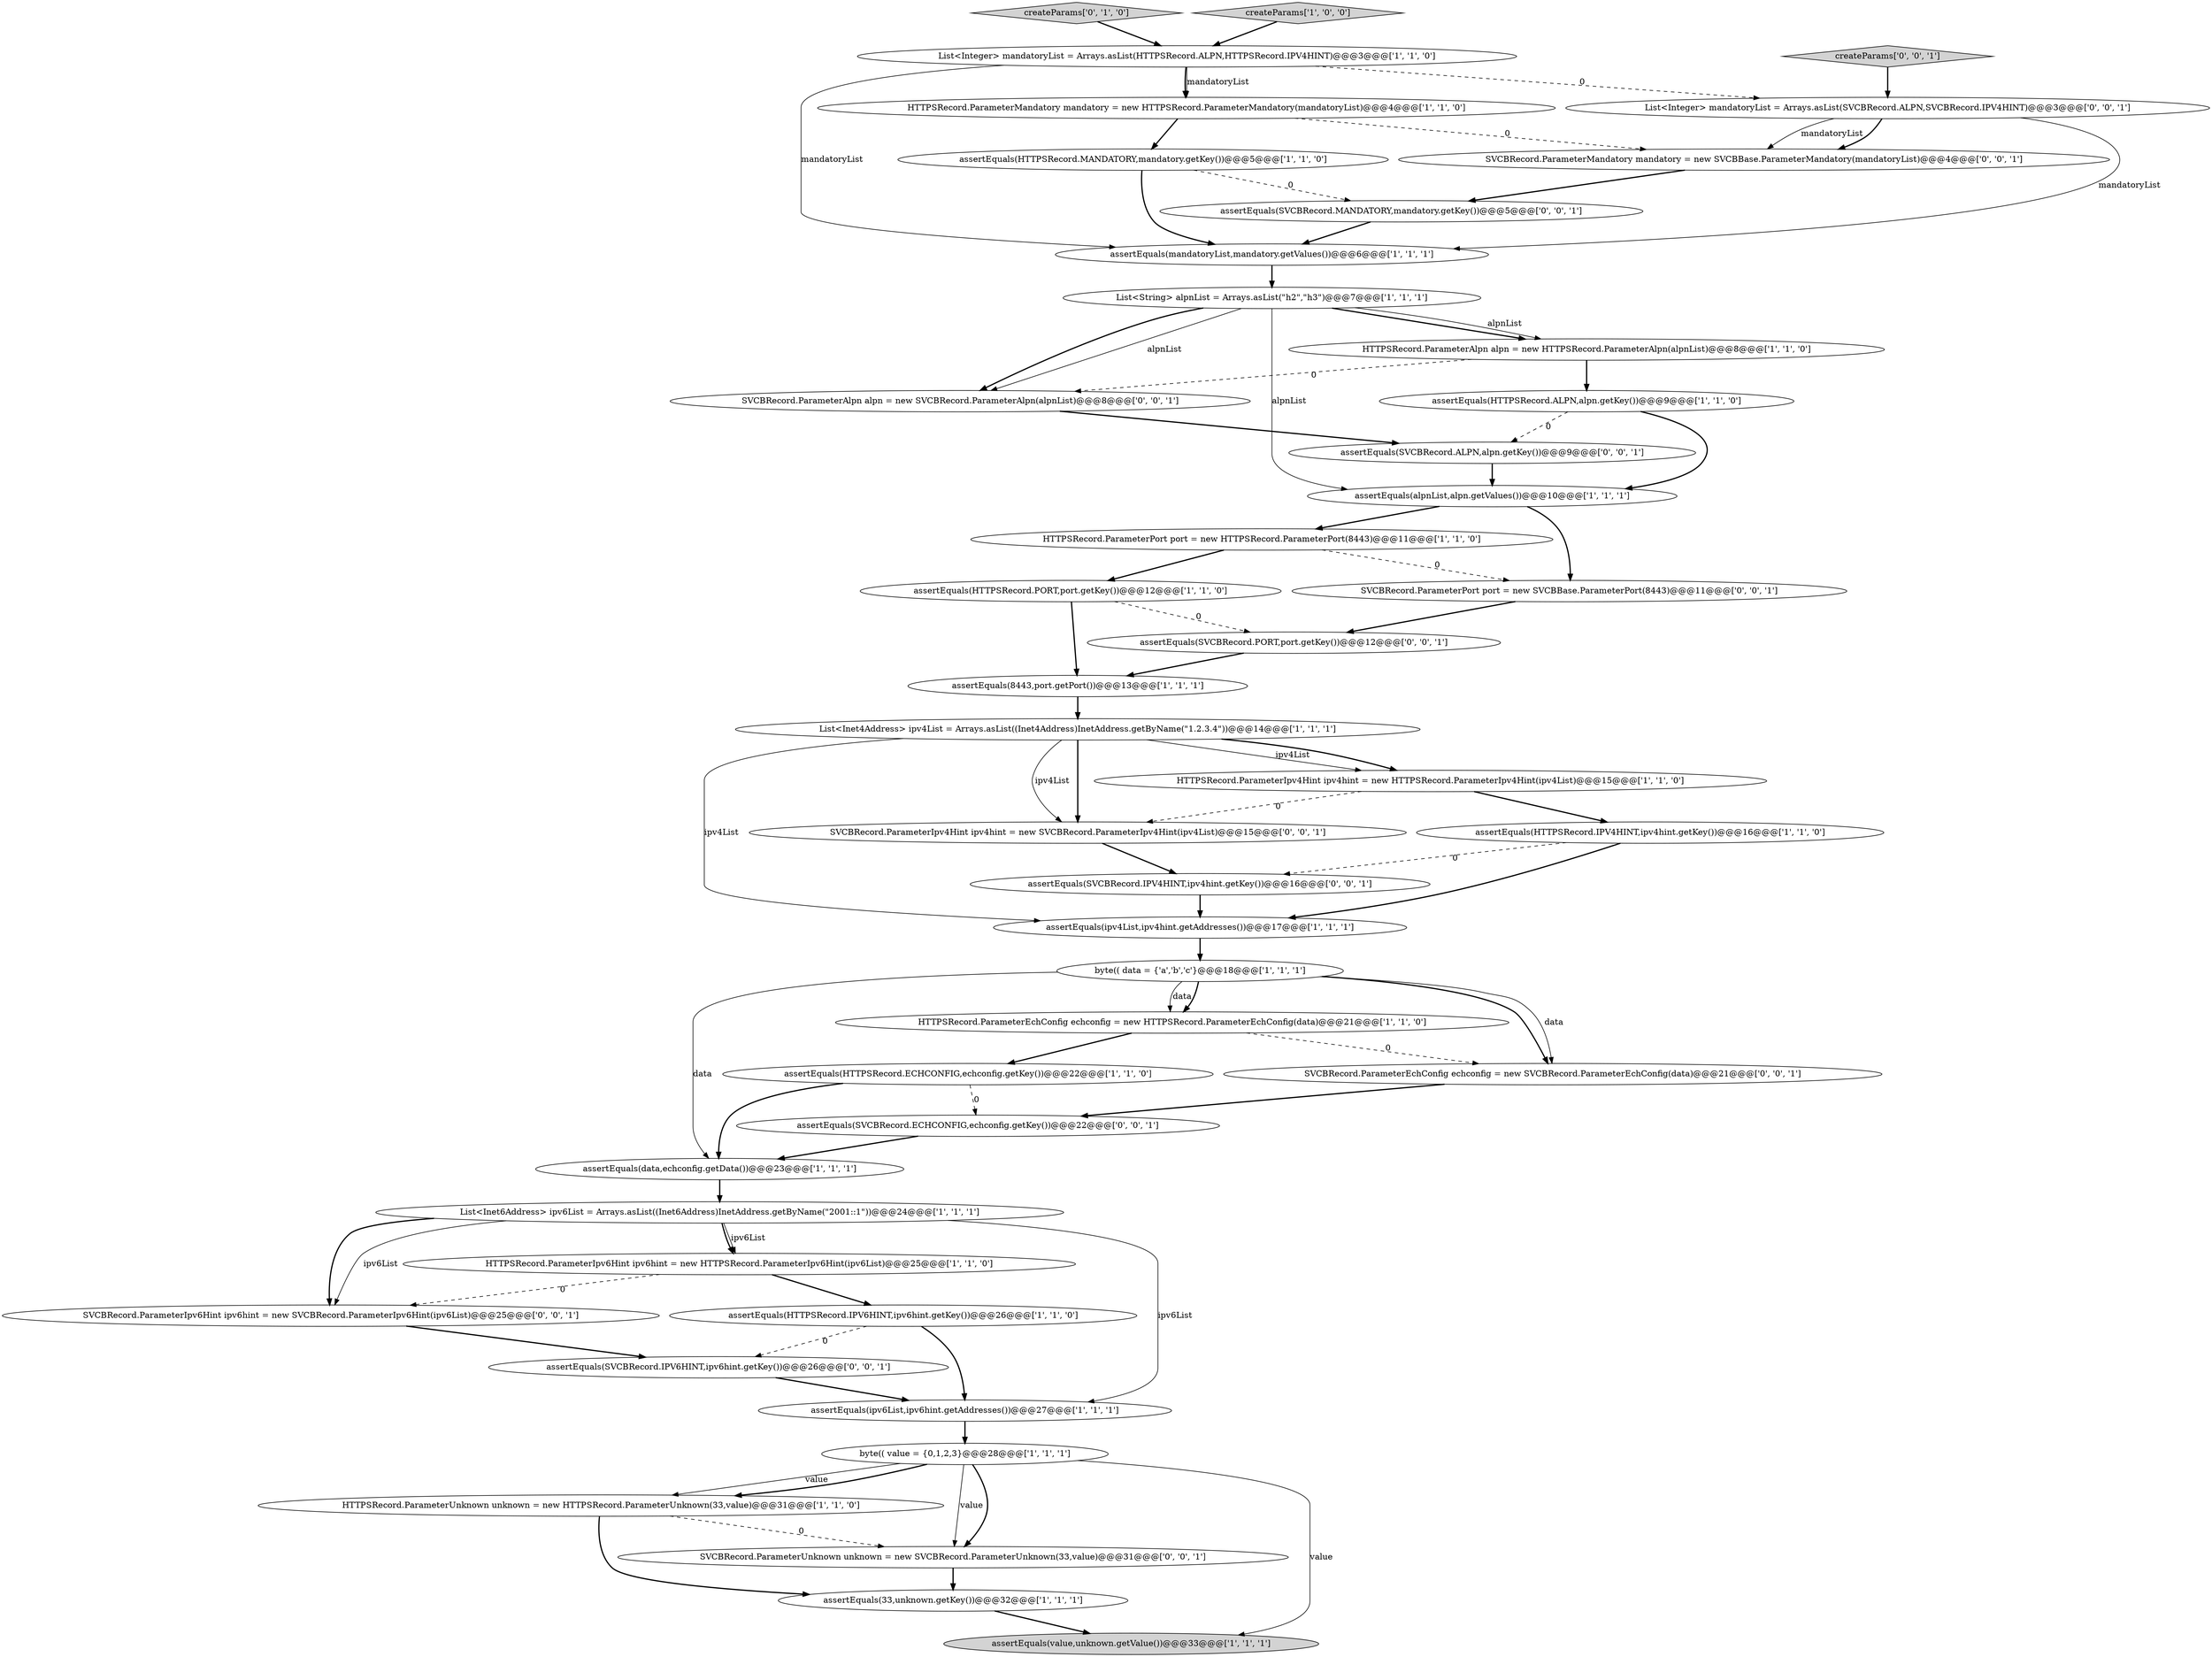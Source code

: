 digraph {
10 [style = filled, label = "assertEquals(ipv4List,ipv4hint.getAddresses())@@@17@@@['1', '1', '1']", fillcolor = white, shape = ellipse image = "AAA0AAABBB1BBB"];
36 [style = filled, label = "assertEquals(SVCBRecord.ALPN,alpn.getKey())@@@9@@@['0', '0', '1']", fillcolor = white, shape = ellipse image = "AAA0AAABBB3BBB"];
42 [style = filled, label = "SVCBRecord.ParameterIpv6Hint ipv6hint = new SVCBRecord.ParameterIpv6Hint(ipv6List)@@@25@@@['0', '0', '1']", fillcolor = white, shape = ellipse image = "AAA0AAABBB3BBB"];
15 [style = filled, label = "HTTPSRecord.ParameterUnknown unknown = new HTTPSRecord.ParameterUnknown(33,value)@@@31@@@['1', '1', '0']", fillcolor = white, shape = ellipse image = "AAA0AAABBB1BBB"];
22 [style = filled, label = "HTTPSRecord.ParameterIpv6Hint ipv6hint = new HTTPSRecord.ParameterIpv6Hint(ipv6List)@@@25@@@['1', '1', '0']", fillcolor = white, shape = ellipse image = "AAA0AAABBB1BBB"];
26 [style = filled, label = "HTTPSRecord.ParameterPort port = new HTTPSRecord.ParameterPort(8443)@@@11@@@['1', '1', '0']", fillcolor = white, shape = ellipse image = "AAA0AAABBB1BBB"];
28 [style = filled, label = "createParams['0', '1', '0']", fillcolor = lightgray, shape = diamond image = "AAA0AAABBB2BBB"];
21 [style = filled, label = "assertEquals(HTTPSRecord.ALPN,alpn.getKey())@@@9@@@['1', '1', '0']", fillcolor = white, shape = ellipse image = "AAA0AAABBB1BBB"];
0 [style = filled, label = "assertEquals(HTTPSRecord.IPV6HINT,ipv6hint.getKey())@@@26@@@['1', '1', '0']", fillcolor = white, shape = ellipse image = "AAA0AAABBB1BBB"];
41 [style = filled, label = "SVCBRecord.ParameterAlpn alpn = new SVCBRecord.ParameterAlpn(alpnList)@@@8@@@['0', '0', '1']", fillcolor = white, shape = ellipse image = "AAA0AAABBB3BBB"];
34 [style = filled, label = "assertEquals(SVCBRecord.MANDATORY,mandatory.getKey())@@@5@@@['0', '0', '1']", fillcolor = white, shape = ellipse image = "AAA0AAABBB3BBB"];
32 [style = filled, label = "assertEquals(SVCBRecord.IPV4HINT,ipv4hint.getKey())@@@16@@@['0', '0', '1']", fillcolor = white, shape = ellipse image = "AAA0AAABBB3BBB"];
40 [style = filled, label = "SVCBRecord.ParameterUnknown unknown = new SVCBRecord.ParameterUnknown(33,value)@@@31@@@['0', '0', '1']", fillcolor = white, shape = ellipse image = "AAA0AAABBB3BBB"];
3 [style = filled, label = "List<Integer> mandatoryList = Arrays.asList(HTTPSRecord.ALPN,HTTPSRecord.IPV4HINT)@@@3@@@['1', '1', '0']", fillcolor = white, shape = ellipse image = "AAA0AAABBB1BBB"];
4 [style = filled, label = "assertEquals(HTTPSRecord.MANDATORY,mandatory.getKey())@@@5@@@['1', '1', '0']", fillcolor = white, shape = ellipse image = "AAA0AAABBB1BBB"];
37 [style = filled, label = "SVCBRecord.ParameterMandatory mandatory = new SVCBBase.ParameterMandatory(mandatoryList)@@@4@@@['0', '0', '1']", fillcolor = white, shape = ellipse image = "AAA0AAABBB3BBB"];
33 [style = filled, label = "assertEquals(SVCBRecord.ECHCONFIG,echconfig.getKey())@@@22@@@['0', '0', '1']", fillcolor = white, shape = ellipse image = "AAA0AAABBB3BBB"];
16 [style = filled, label = "byte(( data = {'a','b','c'}@@@18@@@['1', '1', '1']", fillcolor = white, shape = ellipse image = "AAA0AAABBB1BBB"];
19 [style = filled, label = "assertEquals(data,echconfig.getData())@@@23@@@['1', '1', '1']", fillcolor = white, shape = ellipse image = "AAA0AAABBB1BBB"];
13 [style = filled, label = "createParams['1', '0', '0']", fillcolor = lightgray, shape = diamond image = "AAA0AAABBB1BBB"];
14 [style = filled, label = "assertEquals(HTTPSRecord.ECHCONFIG,echconfig.getKey())@@@22@@@['1', '1', '0']", fillcolor = white, shape = ellipse image = "AAA0AAABBB1BBB"];
38 [style = filled, label = "createParams['0', '0', '1']", fillcolor = lightgray, shape = diamond image = "AAA0AAABBB3BBB"];
2 [style = filled, label = "assertEquals(HTTPSRecord.PORT,port.getKey())@@@12@@@['1', '1', '0']", fillcolor = white, shape = ellipse image = "AAA0AAABBB1BBB"];
11 [style = filled, label = "HTTPSRecord.ParameterMandatory mandatory = new HTTPSRecord.ParameterMandatory(mandatoryList)@@@4@@@['1', '1', '0']", fillcolor = white, shape = ellipse image = "AAA0AAABBB1BBB"];
12 [style = filled, label = "assertEquals(33,unknown.getKey())@@@32@@@['1', '1', '1']", fillcolor = white, shape = ellipse image = "AAA0AAABBB1BBB"];
31 [style = filled, label = "SVCBRecord.ParameterPort port = new SVCBBase.ParameterPort(8443)@@@11@@@['0', '0', '1']", fillcolor = white, shape = ellipse image = "AAA0AAABBB3BBB"];
7 [style = filled, label = "assertEquals(8443,port.getPort())@@@13@@@['1', '1', '1']", fillcolor = white, shape = ellipse image = "AAA0AAABBB1BBB"];
18 [style = filled, label = "assertEquals(value,unknown.getValue())@@@33@@@['1', '1', '1']", fillcolor = lightgray, shape = ellipse image = "AAA0AAABBB1BBB"];
8 [style = filled, label = "List<Inet6Address> ipv6List = Arrays.asList((Inet6Address)InetAddress.getByName(\"2001::1\"))@@@24@@@['1', '1', '1']", fillcolor = white, shape = ellipse image = "AAA0AAABBB1BBB"];
25 [style = filled, label = "assertEquals(alpnList,alpn.getValues())@@@10@@@['1', '1', '1']", fillcolor = white, shape = ellipse image = "AAA0AAABBB1BBB"];
39 [style = filled, label = "assertEquals(SVCBRecord.IPV6HINT,ipv6hint.getKey())@@@26@@@['0', '0', '1']", fillcolor = white, shape = ellipse image = "AAA0AAABBB3BBB"];
1 [style = filled, label = "HTTPSRecord.ParameterEchConfig echconfig = new HTTPSRecord.ParameterEchConfig(data)@@@21@@@['1', '1', '0']", fillcolor = white, shape = ellipse image = "AAA0AAABBB1BBB"];
5 [style = filled, label = "HTTPSRecord.ParameterAlpn alpn = new HTTPSRecord.ParameterAlpn(alpnList)@@@8@@@['1', '1', '0']", fillcolor = white, shape = ellipse image = "AAA0AAABBB1BBB"];
30 [style = filled, label = "assertEquals(SVCBRecord.PORT,port.getKey())@@@12@@@['0', '0', '1']", fillcolor = white, shape = ellipse image = "AAA0AAABBB3BBB"];
17 [style = filled, label = "List<String> alpnList = Arrays.asList(\"h2\",\"h3\")@@@7@@@['1', '1', '1']", fillcolor = white, shape = ellipse image = "AAA0AAABBB1BBB"];
29 [style = filled, label = "SVCBRecord.ParameterEchConfig echconfig = new SVCBRecord.ParameterEchConfig(data)@@@21@@@['0', '0', '1']", fillcolor = white, shape = ellipse image = "AAA0AAABBB3BBB"];
20 [style = filled, label = "assertEquals(ipv6List,ipv6hint.getAddresses())@@@27@@@['1', '1', '1']", fillcolor = white, shape = ellipse image = "AAA0AAABBB1BBB"];
6 [style = filled, label = "assertEquals(mandatoryList,mandatory.getValues())@@@6@@@['1', '1', '1']", fillcolor = white, shape = ellipse image = "AAA0AAABBB1BBB"];
35 [style = filled, label = "SVCBRecord.ParameterIpv4Hint ipv4hint = new SVCBRecord.ParameterIpv4Hint(ipv4List)@@@15@@@['0', '0', '1']", fillcolor = white, shape = ellipse image = "AAA0AAABBB3BBB"];
9 [style = filled, label = "byte(( value = {0,1,2,3}@@@28@@@['1', '1', '1']", fillcolor = white, shape = ellipse image = "AAA0AAABBB1BBB"];
23 [style = filled, label = "assertEquals(HTTPSRecord.IPV4HINT,ipv4hint.getKey())@@@16@@@['1', '1', '0']", fillcolor = white, shape = ellipse image = "AAA0AAABBB1BBB"];
43 [style = filled, label = "List<Integer> mandatoryList = Arrays.asList(SVCBRecord.ALPN,SVCBRecord.IPV4HINT)@@@3@@@['0', '0', '1']", fillcolor = white, shape = ellipse image = "AAA0AAABBB3BBB"];
27 [style = filled, label = "HTTPSRecord.ParameterIpv4Hint ipv4hint = new HTTPSRecord.ParameterIpv4Hint(ipv4List)@@@15@@@['1', '1', '0']", fillcolor = white, shape = ellipse image = "AAA0AAABBB1BBB"];
24 [style = filled, label = "List<Inet4Address> ipv4List = Arrays.asList((Inet4Address)InetAddress.getByName(\"1.2.3.4\"))@@@14@@@['1', '1', '1']", fillcolor = white, shape = ellipse image = "AAA0AAABBB1BBB"];
6->17 [style = bold, label=""];
24->27 [style = solid, label="ipv4List"];
17->5 [style = bold, label=""];
22->42 [style = dashed, label="0"];
24->35 [style = solid, label="ipv4List"];
20->9 [style = bold, label=""];
4->6 [style = bold, label=""];
16->1 [style = solid, label="data"];
24->35 [style = bold, label=""];
17->41 [style = bold, label=""];
16->29 [style = bold, label=""];
11->4 [style = bold, label=""];
16->19 [style = solid, label="data"];
3->11 [style = solid, label="mandatoryList"];
42->39 [style = bold, label=""];
3->11 [style = bold, label=""];
9->40 [style = solid, label="value"];
8->20 [style = solid, label="ipv6List"];
1->29 [style = dashed, label="0"];
43->37 [style = solid, label="mandatoryList"];
35->32 [style = bold, label=""];
14->19 [style = bold, label=""];
43->37 [style = bold, label=""];
24->10 [style = solid, label="ipv4List"];
21->25 [style = bold, label=""];
0->39 [style = dashed, label="0"];
17->41 [style = solid, label="alpnList"];
14->33 [style = dashed, label="0"];
2->30 [style = dashed, label="0"];
15->40 [style = dashed, label="0"];
21->36 [style = dashed, label="0"];
32->10 [style = bold, label=""];
19->8 [style = bold, label=""];
8->22 [style = bold, label=""];
25->31 [style = bold, label=""];
23->32 [style = dashed, label="0"];
17->5 [style = solid, label="alpnList"];
9->15 [style = solid, label="value"];
5->21 [style = bold, label=""];
26->2 [style = bold, label=""];
7->24 [style = bold, label=""];
40->12 [style = bold, label=""];
36->25 [style = bold, label=""];
41->36 [style = bold, label=""];
29->33 [style = bold, label=""];
8->42 [style = bold, label=""];
22->0 [style = bold, label=""];
8->42 [style = solid, label="ipv6List"];
10->16 [style = bold, label=""];
13->3 [style = bold, label=""];
16->1 [style = bold, label=""];
27->35 [style = dashed, label="0"];
3->6 [style = solid, label="mandatoryList"];
9->18 [style = solid, label="value"];
9->15 [style = bold, label=""];
30->7 [style = bold, label=""];
37->34 [style = bold, label=""];
3->43 [style = dashed, label="0"];
34->6 [style = bold, label=""];
25->26 [style = bold, label=""];
31->30 [style = bold, label=""];
12->18 [style = bold, label=""];
8->22 [style = solid, label="ipv6List"];
38->43 [style = bold, label=""];
23->10 [style = bold, label=""];
43->6 [style = solid, label="mandatoryList"];
4->34 [style = dashed, label="0"];
26->31 [style = dashed, label="0"];
11->37 [style = dashed, label="0"];
0->20 [style = bold, label=""];
27->23 [style = bold, label=""];
1->14 [style = bold, label=""];
15->12 [style = bold, label=""];
28->3 [style = bold, label=""];
2->7 [style = bold, label=""];
33->19 [style = bold, label=""];
39->20 [style = bold, label=""];
24->27 [style = bold, label=""];
5->41 [style = dashed, label="0"];
16->29 [style = solid, label="data"];
17->25 [style = solid, label="alpnList"];
9->40 [style = bold, label=""];
}
